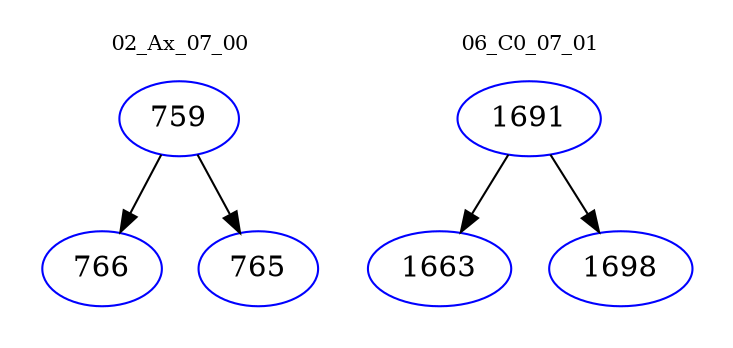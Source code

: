 digraph{
subgraph cluster_0 {
color = white
label = "02_Ax_07_00";
fontsize=10;
T0_759 [label="759", color="blue"]
T0_759 -> T0_766 [color="black"]
T0_766 [label="766", color="blue"]
T0_759 -> T0_765 [color="black"]
T0_765 [label="765", color="blue"]
}
subgraph cluster_1 {
color = white
label = "06_C0_07_01";
fontsize=10;
T1_1691 [label="1691", color="blue"]
T1_1691 -> T1_1663 [color="black"]
T1_1663 [label="1663", color="blue"]
T1_1691 -> T1_1698 [color="black"]
T1_1698 [label="1698", color="blue"]
}
}
